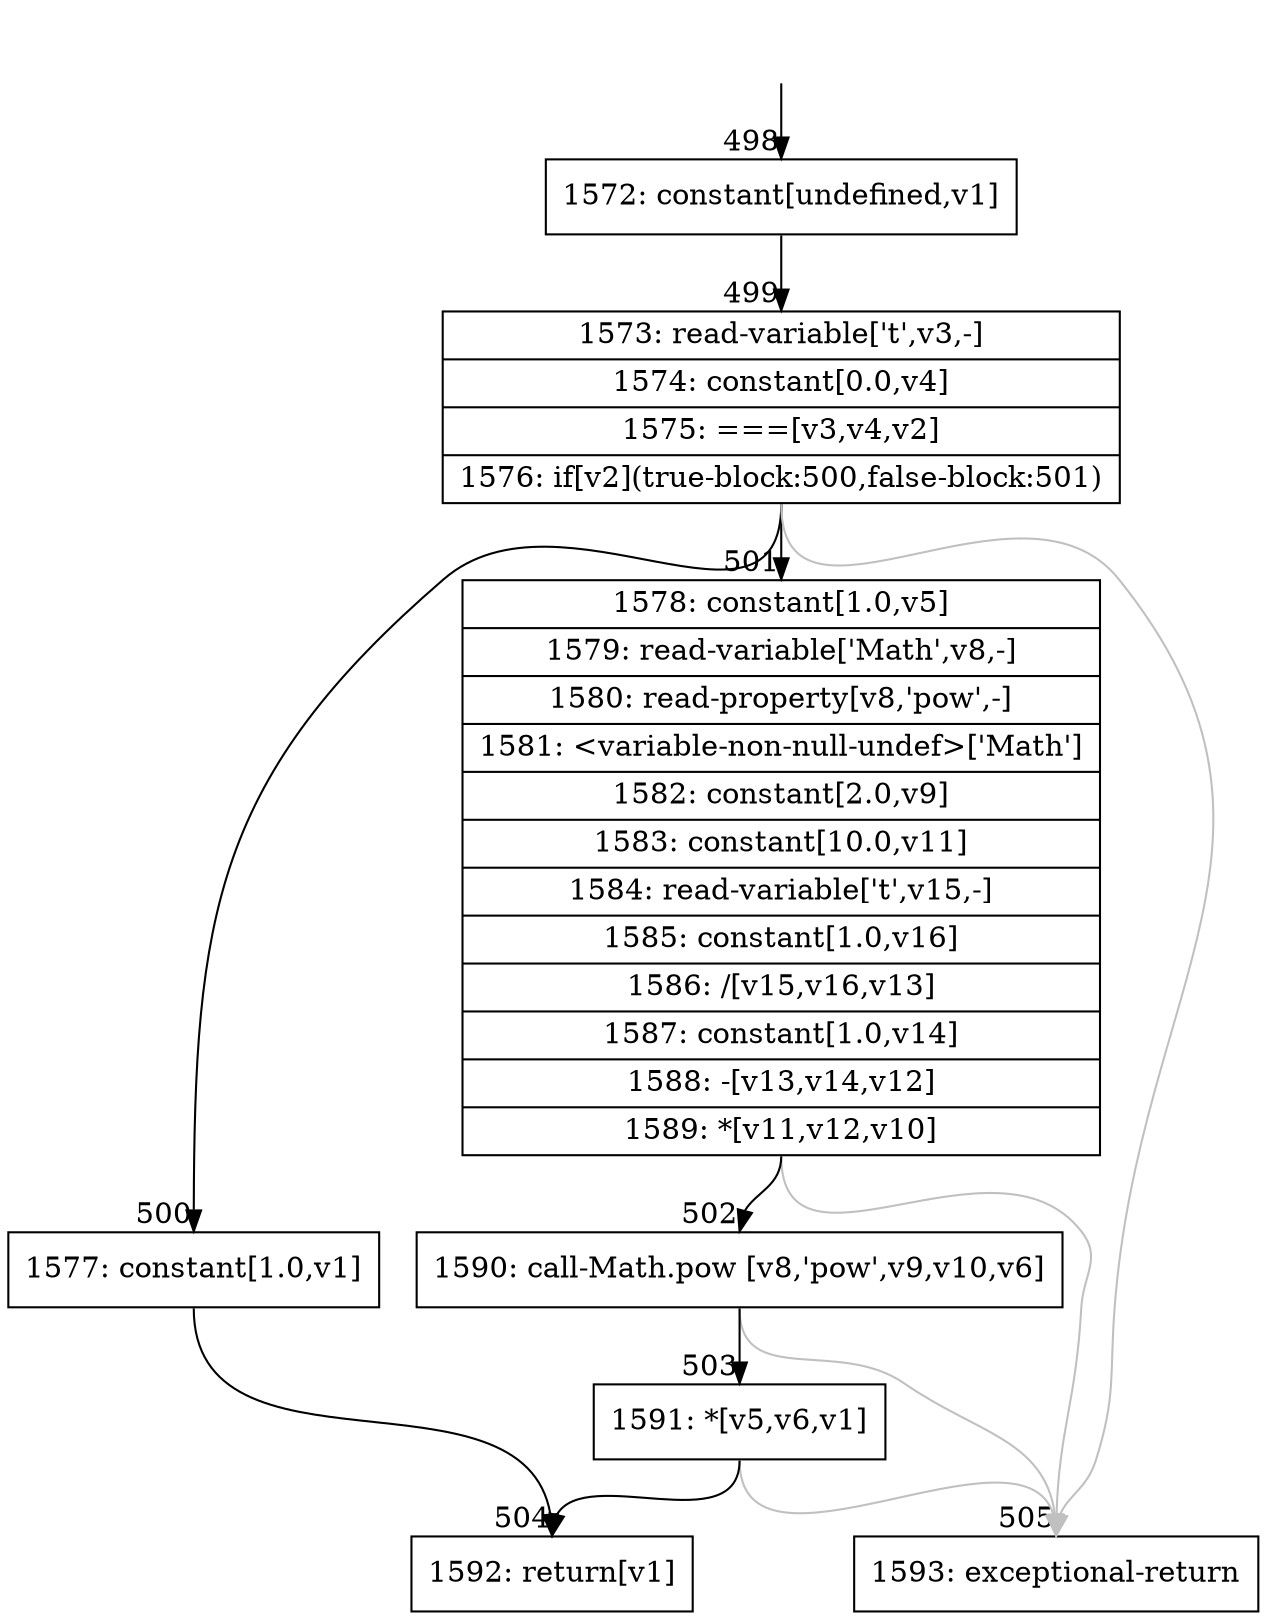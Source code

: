 digraph {
rankdir="TD"
BB_entry56[shape=none,label=""];
BB_entry56 -> BB498 [tailport=s, headport=n, headlabel="    498"]
BB498 [shape=record label="{1572: constant[undefined,v1]}" ] 
BB498 -> BB499 [tailport=s, headport=n, headlabel="      499"]
BB499 [shape=record label="{1573: read-variable['t',v3,-]|1574: constant[0.0,v4]|1575: ===[v3,v4,v2]|1576: if[v2](true-block:500,false-block:501)}" ] 
BB499 -> BB500 [tailport=s, headport=n, headlabel="      500"]
BB499 -> BB501 [tailport=s, headport=n, headlabel="      501"]
BB499 -> BB505 [tailport=s, headport=n, color=gray, headlabel="      505"]
BB500 [shape=record label="{1577: constant[1.0,v1]}" ] 
BB500 -> BB504 [tailport=s, headport=n, headlabel="      504"]
BB501 [shape=record label="{1578: constant[1.0,v5]|1579: read-variable['Math',v8,-]|1580: read-property[v8,'pow',-]|1581: \<variable-non-null-undef\>['Math']|1582: constant[2.0,v9]|1583: constant[10.0,v11]|1584: read-variable['t',v15,-]|1585: constant[1.0,v16]|1586: /[v15,v16,v13]|1587: constant[1.0,v14]|1588: -[v13,v14,v12]|1589: *[v11,v12,v10]}" ] 
BB501 -> BB502 [tailport=s, headport=n, headlabel="      502"]
BB501 -> BB505 [tailport=s, headport=n, color=gray]
BB502 [shape=record label="{1590: call-Math.pow [v8,'pow',v9,v10,v6]}" ] 
BB502 -> BB503 [tailport=s, headport=n, headlabel="      503"]
BB502 -> BB505 [tailport=s, headport=n, color=gray]
BB503 [shape=record label="{1591: *[v5,v6,v1]}" ] 
BB503 -> BB504 [tailport=s, headport=n]
BB503 -> BB505 [tailport=s, headport=n, color=gray]
BB504 [shape=record label="{1592: return[v1]}" ] 
BB505 [shape=record label="{1593: exceptional-return}" ] 
//#$~ 572
}
